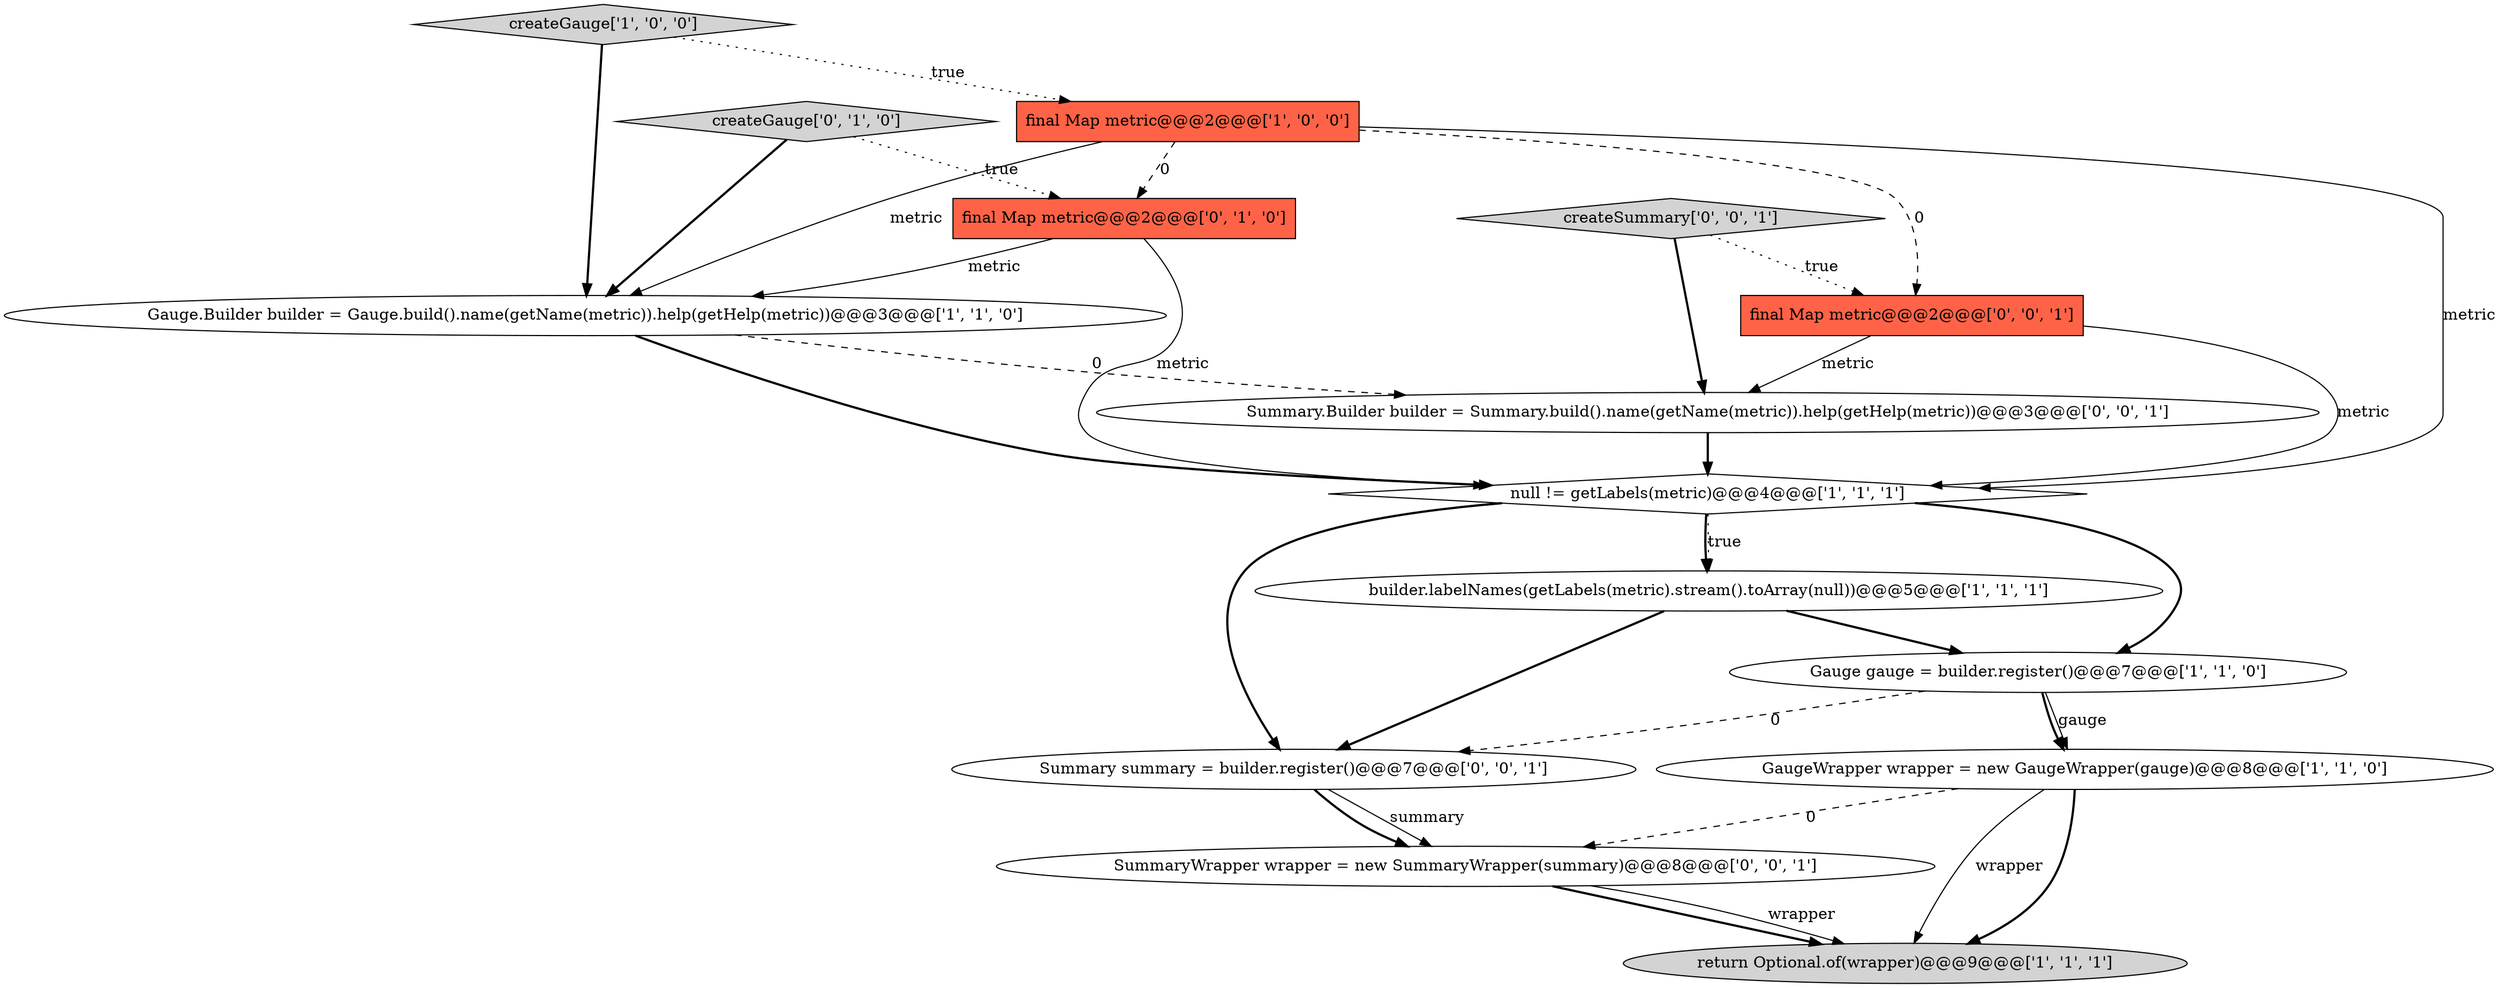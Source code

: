 digraph {
13 [style = filled, label = "Summary summary = builder.register()@@@7@@@['0', '0', '1']", fillcolor = white, shape = ellipse image = "AAA0AAABBB3BBB"];
8 [style = filled, label = "createGauge['0', '1', '0']", fillcolor = lightgray, shape = diamond image = "AAA0AAABBB2BBB"];
7 [style = filled, label = "GaugeWrapper wrapper = new GaugeWrapper(gauge)@@@8@@@['1', '1', '0']", fillcolor = white, shape = ellipse image = "AAA0AAABBB1BBB"];
5 [style = filled, label = "createGauge['1', '0', '0']", fillcolor = lightgray, shape = diamond image = "AAA0AAABBB1BBB"];
10 [style = filled, label = "final Map metric@@@2@@@['0', '0', '1']", fillcolor = tomato, shape = box image = "AAA0AAABBB3BBB"];
11 [style = filled, label = "createSummary['0', '0', '1']", fillcolor = lightgray, shape = diamond image = "AAA0AAABBB3BBB"];
14 [style = filled, label = "SummaryWrapper wrapper = new SummaryWrapper(summary)@@@8@@@['0', '0', '1']", fillcolor = white, shape = ellipse image = "AAA0AAABBB3BBB"];
1 [style = filled, label = "Gauge.Builder builder = Gauge.build().name(getName(metric)).help(getHelp(metric))@@@3@@@['1', '1', '0']", fillcolor = white, shape = ellipse image = "AAA0AAABBB1BBB"];
4 [style = filled, label = "final Map metric@@@2@@@['1', '0', '0']", fillcolor = tomato, shape = box image = "AAA1AAABBB1BBB"];
9 [style = filled, label = "final Map metric@@@2@@@['0', '1', '0']", fillcolor = tomato, shape = box image = "AAA1AAABBB2BBB"];
6 [style = filled, label = "builder.labelNames(getLabels(metric).stream().toArray(null))@@@5@@@['1', '1', '1']", fillcolor = white, shape = ellipse image = "AAA0AAABBB1BBB"];
0 [style = filled, label = "Gauge gauge = builder.register()@@@7@@@['1', '1', '0']", fillcolor = white, shape = ellipse image = "AAA0AAABBB1BBB"];
3 [style = filled, label = "return Optional.of(wrapper)@@@9@@@['1', '1', '1']", fillcolor = lightgray, shape = ellipse image = "AAA0AAABBB1BBB"];
2 [style = filled, label = "null != getLabels(metric)@@@4@@@['1', '1', '1']", fillcolor = white, shape = diamond image = "AAA0AAABBB1BBB"];
12 [style = filled, label = "Summary.Builder builder = Summary.build().name(getName(metric)).help(getHelp(metric))@@@3@@@['0', '0', '1']", fillcolor = white, shape = ellipse image = "AAA0AAABBB3BBB"];
14->3 [style = bold, label=""];
10->2 [style = solid, label="metric"];
9->2 [style = solid, label="metric"];
2->6 [style = bold, label=""];
11->10 [style = dotted, label="true"];
7->14 [style = dashed, label="0"];
13->14 [style = solid, label="summary"];
9->1 [style = solid, label="metric"];
11->12 [style = bold, label=""];
6->0 [style = bold, label=""];
4->1 [style = solid, label="metric"];
7->3 [style = bold, label=""];
14->3 [style = solid, label="wrapper"];
5->4 [style = dotted, label="true"];
2->13 [style = bold, label=""];
0->7 [style = bold, label=""];
8->1 [style = bold, label=""];
1->12 [style = dashed, label="0"];
5->1 [style = bold, label=""];
4->9 [style = dashed, label="0"];
12->2 [style = bold, label=""];
2->0 [style = bold, label=""];
0->7 [style = solid, label="gauge"];
10->12 [style = solid, label="metric"];
2->6 [style = dotted, label="true"];
6->13 [style = bold, label=""];
0->13 [style = dashed, label="0"];
1->2 [style = bold, label=""];
8->9 [style = dotted, label="true"];
4->10 [style = dashed, label="0"];
13->14 [style = bold, label=""];
4->2 [style = solid, label="metric"];
7->3 [style = solid, label="wrapper"];
}
